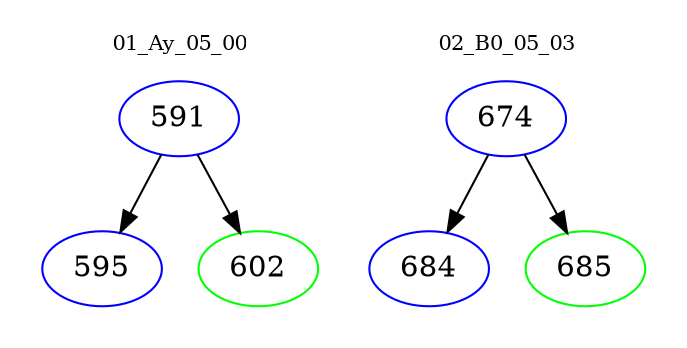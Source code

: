 digraph{
subgraph cluster_0 {
color = white
label = "01_Ay_05_00";
fontsize=10;
T0_591 [label="591", color="blue"]
T0_591 -> T0_595 [color="black"]
T0_595 [label="595", color="blue"]
T0_591 -> T0_602 [color="black"]
T0_602 [label="602", color="green"]
}
subgraph cluster_1 {
color = white
label = "02_B0_05_03";
fontsize=10;
T1_674 [label="674", color="blue"]
T1_674 -> T1_684 [color="black"]
T1_684 [label="684", color="blue"]
T1_674 -> T1_685 [color="black"]
T1_685 [label="685", color="green"]
}
}
